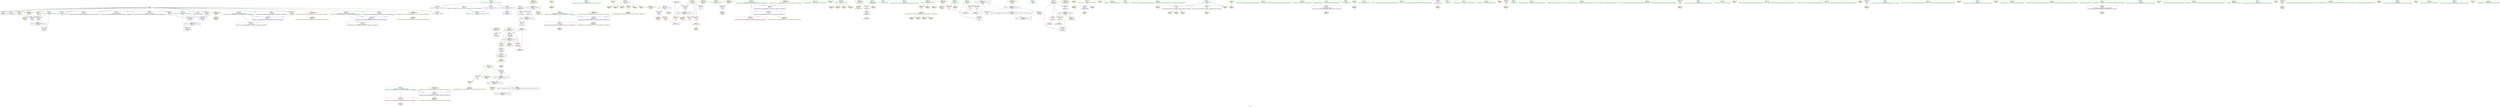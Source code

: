 digraph "SVFG" {
	label="SVFG";

	Node0x5643668d6c70 [shape=record,color=grey,label="{NodeID: 0\nNullPtr}"];
	Node0x5643668d6c70 -> Node0x5643669fe590[style=solid];
	Node0x5643668d6c70 -> Node0x5643669fe690[style=solid];
	Node0x5643668d6c70 -> Node0x5643669fe760[style=solid];
	Node0x5643668d6c70 -> Node0x5643669fe830[style=solid];
	Node0x5643668d6c70 -> Node0x5643669fe900[style=solid];
	Node0x5643668d6c70 -> Node0x5643669fe9d0[style=solid];
	Node0x5643668d6c70 -> Node0x5643669feaa0[style=solid];
	Node0x5643668d6c70 -> Node0x5643669feb70[style=solid];
	Node0x5643668d6c70 -> Node0x5643669fec40[style=solid];
	Node0x5643668d6c70 -> Node0x5643669fed10[style=solid];
	Node0x5643668d6c70 -> Node0x5643669fede0[style=solid];
	Node0x5643668d6c70 -> Node0x5643669feeb0[style=solid];
	Node0x5643668d6c70 -> Node0x5643669fef80[style=solid];
	Node0x5643668d6c70 -> Node0x5643669ff050[style=solid];
	Node0x5643668d6c70 -> Node0x564366a02280[style=solid];
	Node0x564366a168d0 [shape=record,color=yellow,style=double,label="{NodeID: 263\nRETMU(4V_2)\npts\{73 \}\nFun[_Z9read_charv]}"];
	Node0x564366a05510 [shape=record,color=yellow,style=double,label="{NodeID: 180\nAPARM(209)\nCS[]}"];
	Node0x5643669fce40 [shape=record,color=red,label="{NodeID: 97\n98\<--74\n\<--cnum\n_Z9read_charv\n}"];
	Node0x5643669fce40 -> Node0x564366a07fa0[style=solid];
	Node0x5643669fa740 [shape=record,color=green,label="{NodeID: 14\n269\<--1\n\<--dummyObj\nCan only get source location for instruction, argument, global var or function.}"];
	Node0x564366a00160 [shape=record,color=yellow,style=double,label="{NodeID: 194\nARet(142)\nCS[]}"];
	Node0x5643669fc980 [shape=record,color=red,label="{NodeID: 111\n263\<--249\n\<--__lhs.addr\n_ZStplIcSt11char_traitsIcESaIcEENSt7__cxx1112basic_stringIT_T0_T1_EERKS8_S5_\n}"];
	Node0x5643669fc980 -> Node0x564366a059f0[style=solid];
	Node0x5643669fb400 [shape=record,color=green,label="{NodeID: 28\n72\<--73\nc\<--c_field_insensitive\n_Z9read_charv\n}"];
	Node0x5643669fb400 -> Node0x5643669fcd70[style=solid];
	Node0x5643669fb400 -> Node0x564366a02520[style=solid];
	Node0x5643669fb400 -> Node0x564366a025f0[style=solid];
	Node0x564366a07e20 [shape=record,color=grey,label="{NodeID: 208\n221 = Binary(220, 94, )\n}"];
	Node0x564366a07e20 -> Node0x564366a03080[style=solid];
	Node0x564366a02860 [shape=record,color=blue,label="{NodeID: 125\n118\<--79\nretval\<--\nmain\n}"];
	Node0x564366a02860 -> Node0x564366a151c0[style=dashed];
	Node0x5643669fbfc0 [shape=record,color=green,label="{NodeID: 42\n136\<--137\nc7\<--c7_field_insensitive\nmain\n}"];
	Node0x5643669fbfc0 -> Node0x5643669fc8b0[style=solid];
	Node0x5643669fbfc0 -> Node0x564366a02ba0[style=solid];
	Node0x564366a0fe30 [shape=record,color=black,label="{NodeID: 222\nMR_4V_2 = PHI(MR_4V_4, MR_4V_1, )\npts\{73 \}\n}"];
	Node0x564366a0fe30 -> Node0x564366a02520[style=dashed];
	Node0x564366a0fe30 -> Node0x564366a025f0[style=dashed];
	Node0x564366a0fe30 -> Node0x564366a168d0[style=dashed];
	Node0x564366a033c0 [shape=record,color=blue,label="{NodeID: 139\n253\<--273\nnrvo\<--\n_ZStplIcSt11char_traitsIcESaIcEENSt7__cxx1112basic_stringIT_T0_T1_EERKS8_S5_\n}"];
	Node0x564366a033c0 -> Node0x5643669fcb20[style=dashed];
	Node0x564366a033c0 -> Node0x564366a16520[style=dashed];
	Node0x5643669fdd80 [shape=record,color=green,label="{NodeID: 56\n239\<--240\n__gxx_personality_v0\<--__gxx_personality_v0_field_insensitive\n}"];
	Node0x564366a13df0 [shape=record,color=yellow,style=double,label="{NodeID: 236\n18V_1 = ENCHI(MR_18V_0)\npts\{131 \}\nFun[main]}"];
	Node0x564366a13df0 -> Node0x564366a02d40[style=dashed];
	Node0x564366a13df0 -> Node0x564366a02ee0[style=dashed];
	Node0x564366a13df0 -> Node0x564366a15f80[style=dashed];
	Node0x564366a03f20 [shape=record,color=yellow,style=double,label="{NodeID: 153\nAPARM(269)\nCS[]}"];
	Node0x5643669fe9d0 [shape=record,color=black,label="{NodeID: 70\n193\<--3\n\<--dummyVal\nmain\n}"];
	Node0x5643669fe9d0 -> Node0x564366a02ee0[style=solid];
	Node0x564366a15ce0 [shape=record,color=yellow,style=double,label="{NodeID: 250\nRETMU(12V_2)\npts\{121 \}\nFun[main]}"];
	Node0x564366a04a80 [shape=record,color=yellow,style=double,label="{NodeID: 167\nAPARM(128)\nCS[]}"];
	Node0x5643669ff5f0 [shape=record,color=black,label="{NodeID: 84\n89\<--88\nconv\<--\n_Z9read_charv\n}"];
	Node0x5643669ff5f0 -> Node0x564366a088a0[style=solid];
	Node0x5643669f3f40 [shape=record,color=green,label="{NodeID: 1\n7\<--1\n__dso_handle\<--dummyObj\nGlob }"];
	Node0x564366a169b0 [shape=record,color=yellow,style=double,label="{NodeID: 264\nRETMU(6V_3)\npts\{75 \}\nFun[_Z9read_charv]}"];
	Node0x564366a055e0 [shape=record,color=yellow,style=double,label="{NodeID: 181\nAPARM(126)\nCS[]}"];
	Node0x5643669fcf10 [shape=record,color=red,label="{NodeID: 98\n109\<--74\n\<--cnum\n_Z9read_charv\n}"];
	Node0x5643669fcf10 -> Node0x5643669ff6c0[style=solid];
	Node0x5643669fa7d0 [shape=record,color=green,label="{NodeID: 15\n273\<--1\n\<--dummyObj\nCan only get source location for instruction, argument, global var or function.}"];
	Node0x564366a001f0 [shape=record,color=yellow,style=double,label="{NodeID: 195\nARet(168)\nCS[]}"];
	Node0x564366a001f0 -> Node0x564366a02ba0[style=solid];
	Node0x5643669fca50 [shape=record,color=red,label="{NodeID: 112\n267\<--251\n\<--__rhs.addr\n_ZStplIcSt11char_traitsIcESaIcEENSt7__cxx1112basic_stringIT_T0_T1_EERKS8_S5_\n}"];
	Node0x5643669fca50 -> Node0x564366a03ff0[style=solid];
	Node0x5643669fb4d0 [shape=record,color=green,label="{NodeID: 29\n74\<--75\ncnum\<--cnum_field_insensitive\n_Z9read_charv\n}"];
	Node0x5643669fb4d0 -> Node0x5643669fce40[style=solid];
	Node0x5643669fb4d0 -> Node0x5643669fcf10[style=solid];
	Node0x5643669fb4d0 -> Node0x564366a02380[style=solid];
	Node0x5643669fb4d0 -> Node0x564366a026c0[style=solid];
	Node0x564366a07fa0 [shape=record,color=grey,label="{NodeID: 209\n99 = Binary(98, 100, )\n}"];
	Node0x564366a07fa0 -> Node0x564366a082a0[style=solid];
	Node0x564366a02930 [shape=record,color=blue,label="{NodeID: 126\n120\<--79\ncasenum\<--\nmain\n}"];
	Node0x564366a02930 -> Node0x5643669fd180[style=dashed];
	Node0x564366a02930 -> Node0x564366a15ce0[style=dashed];
	Node0x5643669fc090 [shape=record,color=green,label="{NodeID: 43\n138\<--139\nref.tmp10\<--ref.tmp10_field_insensitive\nmain\n}"];
	Node0x5643669fc090 -> Node0x564366a037d0[style=solid];
	Node0x5643669fc090 -> Node0x564366a04cf0[style=solid];
	Node0x5643669fc090 -> Node0x564366a04dc0[style=solid];
	Node0x564366a10330 [shape=record,color=black,label="{NodeID: 223\nMR_6V_3 = PHI(MR_6V_4, MR_6V_2, )\npts\{75 \}\n}"];
	Node0x564366a10330 -> Node0x5643669fce40[style=dashed];
	Node0x564366a10330 -> Node0x5643669fcf10[style=dashed];
	Node0x564366a10330 -> Node0x564366a026c0[style=dashed];
	Node0x564366a10330 -> Node0x564366a169b0[style=dashed];
	Node0x564366a03490 [shape=record,color=blue,label="{NodeID: 140\n255\<--277\nexn.slot\<--\n_ZStplIcSt11char_traitsIcESaIcEENSt7__cxx1112basic_stringIT_T0_T1_EERKS8_S5_\n}"];
	Node0x564366a03490 -> Node0x5643669fcbf0[style=dashed];
	Node0x5643669fde80 [shape=record,color=green,label="{NodeID: 57\n249\<--250\n__lhs.addr\<--__lhs.addr_field_insensitive\n_ZStplIcSt11char_traitsIcESaIcEENSt7__cxx1112basic_stringIT_T0_T1_EERKS8_S5_\n}"];
	Node0x5643669fde80 -> Node0x5643669fc980[style=solid];
	Node0x5643669fde80 -> Node0x564366a03150[style=solid];
	Node0x564366a13ed0 [shape=record,color=yellow,style=double,label="{NodeID: 237\n20V_1 = ENCHI(MR_20V_0)\npts\{133 \}\nFun[main]}"];
	Node0x564366a13ed0 -> Node0x564366a02e10[style=dashed];
	Node0x564366a13ed0 -> Node0x564366a02fb0[style=dashed];
	Node0x564366a13ed0 -> Node0x564366a16060[style=dashed];
	Node0x564366a03ff0 [shape=record,color=yellow,style=double,label="{NodeID: 154\nAPARM(267)\nCS[]}"];
	Node0x5643669feaa0 [shape=record,color=black,label="{NodeID: 71\n195\<--3\n\<--dummyVal\nmain\n}"];
	Node0x5643669feaa0 -> Node0x564366a02fb0[style=solid];
	Node0x564366a15dc0 [shape=record,color=yellow,style=double,label="{NodeID: 251\nRETMU(14V_1)\npts\{123 \}\nFun[main]}"];
	Node0x564366a04b50 [shape=record,color=yellow,style=double,label="{NodeID: 168\nAPARM(128)\nCS[]}"];
	Node0x5643669ff6c0 [shape=record,color=black,label="{NodeID: 85\n110\<--109\nconv2\<--\n_Z9read_charv\n}"];
	Node0x5643669ff6c0 -> Node0x5643669ff790[style=solid];
	Node0x5643669f44b0 [shape=record,color=green,label="{NodeID: 2\n12\<--1\n.str\<--dummyObj\nGlob }"];
	Node0x564366a16a90 [shape=record,color=yellow,style=double,label="{NodeID: 265\nRETMU(8V_3)\npts\{77 \}\nFun[_Z9read_charv]}"];
	Node0x564366a056b0 [shape=record,color=yellow,style=double,label="{NodeID: 182\nAPARM(210)\nCS[]}"];
	Node0x5643669fcfe0 [shape=record,color=red,label="{NodeID: 99\n82\<--76\n\<--i\n_Z9read_charv\n}"];
	Node0x5643669fcfe0 -> Node0x564366a08a20[style=solid];
	Node0x5643669fa860 [shape=record,color=green,label="{NodeID: 16\n4\<--6\n_ZStL8__ioinit\<--_ZStL8__ioinit_field_insensitive\nGlob }"];
	Node0x5643669fa860 -> Node0x5643669ff860[style=solid];
	Node0x5643669fa860 -> Node0x564366a040c0[style=solid];
	Node0x564366a00280 [shape=record,color=yellow,style=double,label="{NodeID: 196\nARet(174)\nCS[]}"];
	Node0x5643669fcb20 [shape=record,color=red,label="{NodeID: 113\n274\<--253\nnrvo.val\<--nrvo\n_ZStplIcSt11char_traitsIcESaIcEENSt7__cxx1112basic_stringIT_T0_T1_EERKS8_S5_\n}"];
	Node0x5643669fb5a0 [shape=record,color=green,label="{NodeID: 30\n76\<--77\ni\<--i_field_insensitive\n_Z9read_charv\n}"];
	Node0x5643669fb5a0 -> Node0x5643669fcfe0[style=solid];
	Node0x5643669fb5a0 -> Node0x5643669fd0b0[style=solid];
	Node0x5643669fb5a0 -> Node0x564366a02450[style=solid];
	Node0x5643669fb5a0 -> Node0x564366a02790[style=solid];
	Node0x564366a08120 [shape=record,color=grey,label="{NodeID: 210\n204 = Binary(203, 94, )\n}"];
	Node0x564366a08120 -> Node0x564366a052a0[style=solid];
	Node0x564366a02a00 [shape=record,color=blue,label="{NodeID: 127\n124\<--79\nc\<--\nmain\n}"];
	Node0x564366a02a00 -> Node0x564366a11730[style=dashed];
	Node0x5643669fc160 [shape=record,color=green,label="{NodeID: 44\n143\<--144\n_ZNSirsERi\<--_ZNSirsERi_field_insensitive\n}"];
	Node0x564366a10830 [shape=record,color=black,label="{NodeID: 224\nMR_8V_3 = PHI(MR_8V_4, MR_8V_2, )\npts\{77 \}\n}"];
	Node0x564366a10830 -> Node0x5643669fcfe0[style=dashed];
	Node0x564366a10830 -> Node0x5643669fd0b0[style=dashed];
	Node0x564366a10830 -> Node0x564366a02790[style=dashed];
	Node0x564366a10830 -> Node0x564366a16a90[style=dashed];
	Node0x564366a03560 [shape=record,color=blue,label="{NodeID: 141\n257\<--279\nehselector.slot\<--\n_ZStplIcSt11char_traitsIcESaIcEENSt7__cxx1112basic_stringIT_T0_T1_EERKS8_S5_\n}"];
	Node0x564366a03560 -> Node0x564366a02060[style=dashed];
	Node0x5643669fdf50 [shape=record,color=green,label="{NodeID: 58\n251\<--252\n__rhs.addr\<--__rhs.addr_field_insensitive\n_ZStplIcSt11char_traitsIcESaIcEENSt7__cxx1112basic_stringIT_T0_T1_EERKS8_S5_\n}"];
	Node0x5643669fdf50 -> Node0x5643669fca50[style=solid];
	Node0x5643669fdf50 -> Node0x564366a03220[style=solid];
	Node0x564366a13fb0 [shape=record,color=yellow,style=double,label="{NodeID: 238\n22V_1 = ENCHI(MR_22V_0)\npts\{135 \}\nFun[main]}"];
	Node0x564366a13fb0 -> Node0x564366a11c30[style=dashed];
	Node0x564366a040c0 [shape=record,color=yellow,style=double,label="{NodeID: 155\nAPARM(4)\nCS[]}"];
	Node0x5643669feb70 [shape=record,color=black,label="{NodeID: 72\n227\<--3\nlpad.val\<--dummyVal\nmain\n}"];
	Node0x564366a15ea0 [shape=record,color=yellow,style=double,label="{NodeID: 252\nRETMU(16V_3)\npts\{125 \}\nFun[main]}"];
	Node0x564366a04c20 [shape=record,color=yellow,style=double,label="{NodeID: 169\nAPARM(126)\nCS[]}"];
	Node0x5643669ff790 [shape=record,color=black,label="{NodeID: 86\n69\<--110\n_Z9read_charv_ret\<--conv2\n_Z9read_charv\n}"];
	Node0x5643669ff790 -> Node0x564366a00db0[style=solid];
	Node0x5643669e3c90 [shape=record,color=green,label="{NodeID: 3\n14\<--1\n.str.2\<--dummyObj\nGlob }"];
	Node0x564366a05780 [shape=record,color=yellow,style=double,label="{NodeID: 183\nAPARM(214)\nCS[]}"];
	Node0x5643669fd0b0 [shape=record,color=red,label="{NodeID: 100\n105\<--76\n\<--i\n_Z9read_charv\n}"];
	Node0x5643669fd0b0 -> Node0x564366a00ea0[style=solid];
	Node0x5643669fa930 [shape=record,color=green,label="{NodeID: 17\n8\<--11\nin\<--in_field_insensitive\nGlob }"];
	Node0x5643669fa930 -> Node0x5643669ff120[style=solid];
	Node0x5643669fa930 -> Node0x5643669ff220[style=solid];
	Node0x5643669fa930 -> Node0x564366a04400[style=solid];
	Node0x564366a00310 [shape=record,color=yellow,style=double,label="{NodeID: 197\nARet(200)\nCS[]}"];
	Node0x564366a00310 -> Node0x564366a051d0[style=solid];
	Node0x5643669fcbf0 [shape=record,color=red,label="{NodeID: 114\n286\<--255\nexn\<--exn.slot\n_ZStplIcSt11char_traitsIcESaIcEENSt7__cxx1112basic_stringIT_T0_T1_EERKS8_S5_\n}"];
	Node0x5643669fb670 [shape=record,color=green,label="{NodeID: 31\n86\<--87\n_ZStrsIcSt11char_traitsIcEERSt13basic_istreamIT_T0_ES6_RS3_\<--_ZStrsIcSt11char_traitsIcEERSt13basic_istreamIT_T0_ES6_RS3__field_insensitive\n}"];
	Node0x564366a082a0 [shape=record,color=grey,label="{NodeID: 211\n102 = Binary(99, 101, )\n}"];
	Node0x564366a082a0 -> Node0x564366a026c0[style=solid];
	Node0x564366a02ad0 [shape=record,color=blue,label="{NodeID: 128\n134\<--79\ni\<--\nmain\n}"];
	Node0x564366a02ad0 -> Node0x564366a10d30[style=dashed];
	Node0x5643669fc260 [shape=record,color=green,label="{NodeID: 45\n152\<--153\n_ZNSaIcEC1Ev\<--_ZNSaIcEC1Ev_field_insensitive\n}"];
	Node0x564366a10d30 [shape=record,color=black,label="{NodeID: 225\nMR_22V_4 = PHI(MR_22V_5, MR_22V_3, )\npts\{135 \}\n}"];
	Node0x564366a10d30 -> Node0x5643669fc710[style=dashed];
	Node0x564366a10d30 -> Node0x5643669fc7e0[style=dashed];
	Node0x564366a10d30 -> Node0x564366a02c70[style=dashed];
	Node0x564366a10d30 -> Node0x564366a11c30[style=dashed];
	Node0x564366a10d30 -> Node0x564366a12630[style=dashed];
	Node0x564366a03630 [shape=record,color=yellow,style=double,label="{NodeID: 142\nAPARM(9)\nCS[]}"];
	Node0x5643669fe020 [shape=record,color=green,label="{NodeID: 59\n253\<--254\nnrvo\<--nrvo_field_insensitive\n_ZStplIcSt11char_traitsIcESaIcEENSt7__cxx1112basic_stringIT_T0_T1_EERKS8_S5_\n}"];
	Node0x5643669fe020 -> Node0x5643669fcb20[style=solid];
	Node0x5643669fe020 -> Node0x564366a032f0[style=solid];
	Node0x5643669fe020 -> Node0x564366a033c0[style=solid];
	Node0x564366a14090 [shape=record,color=yellow,style=double,label="{NodeID: 239\n24V_1 = ENCHI(MR_24V_0)\npts\{137 \}\nFun[main]}"];
	Node0x564366a14090 -> Node0x564366a12130[style=dashed];
	Node0x564366a04190 [shape=record,color=yellow,style=double,label="{NodeID: 156\nAPARM(34)\nCS[]}"];
	Node0x5643669fec40 [shape=record,color=black,label="{NodeID: 73\n228\<--3\nlpad.val26\<--dummyVal\nmain\n}"];
	Node0x564366a15f80 [shape=record,color=yellow,style=double,label="{NodeID: 253\nRETMU(18V_1)\npts\{131 \}\nFun[main]}"];
	Node0x564366a04cf0 [shape=record,color=yellow,style=double,label="{NodeID: 170\nAPARM(138)\nCS[]}"];
	Node0x5643669ff860 [shape=record,color=purple,label="{NodeID: 87\n32\<--4\n\<--_ZStL8__ioinit\n__cxx_global_var_init\n}"];
	Node0x5643669ff860 -> Node0x564366a04260[style=solid];
	Node0x5643669e3d20 [shape=record,color=green,label="{NodeID: 4\n16\<--1\n_ZSt4cout\<--dummyObj\nGlob }"];
	Node0x564366a05850 [shape=record,color=yellow,style=double,label="{NodeID: 184\nAPARM(126)\nCS[]}"];
	Node0x5643669fd180 [shape=record,color=red,label="{NodeID: 101\n148\<--120\n\<--casenum\nmain\n}"];
	Node0x5643669fd180 -> Node0x564366a085a0[style=solid];
	Node0x5643669faa30 [shape=record,color=green,label="{NodeID: 18\n21\<--25\nllvm.global_ctors\<--llvm.global_ctors_field_insensitive\nGlob }"];
	Node0x5643669faa30 -> Node0x5643669ffc70[style=solid];
	Node0x5643669faa30 -> Node0x5643669ffd70[style=solid];
	Node0x5643669faa30 -> Node0x5643669ffe70[style=solid];
	Node0x564366a003a0 [shape=record,color=yellow,style=double,label="{NodeID: 198\nARet(205)\nCS[]}"];
	Node0x564366a003a0 -> Node0x564366a05370[style=solid];
	Node0x564366a02060 [shape=record,color=red,label="{NodeID: 115\n287\<--257\nsel\<--ehselector.slot\n_ZStplIcSt11char_traitsIcESaIcEENSt7__cxx1112basic_stringIT_T0_T1_EERKS8_S5_\n}"];
	Node0x5643669fb770 [shape=record,color=green,label="{NodeID: 32\n115\<--116\nmain\<--main_field_insensitive\n}"];
	Node0x564366a08420 [shape=record,color=grey,label="{NodeID: 212\n182 = Binary(181, 94, )\n}"];
	Node0x564366a08420 -> Node0x564366a02c70[style=solid];
	Node0x564366a02ba0 [shape=record,color=blue,label="{NodeID: 129\n136\<--168\nc7\<--call9\nmain\n}"];
	Node0x564366a02ba0 -> Node0x5643669fc8b0[style=dashed];
	Node0x564366a02ba0 -> Node0x564366a11230[style=dashed];
	Node0x564366a02ba0 -> Node0x564366a12b30[style=dashed];
	Node0x5643669fc360 [shape=record,color=green,label="{NodeID: 46\n156\<--157\n_ZNSt7__cxx1112basic_stringIcSt11char_traitsIcESaIcEEC1EPKcRKS3_\<--_ZNSt7__cxx1112basic_stringIcSt11char_traitsIcESaIcEEC1EPKcRKS3__field_insensitive\n}"];
	Node0x564366a11230 [shape=record,color=black,label="{NodeID: 226\nMR_24V_3 = PHI(MR_24V_4, MR_24V_2, )\npts\{137 \}\n}"];
	Node0x564366a11230 -> Node0x564366a02ba0[style=dashed];
	Node0x564366a11230 -> Node0x564366a12130[style=dashed];
	Node0x564366a11230 -> Node0x564366a12b30[style=dashed];
	Node0x564366a03700 [shape=record,color=yellow,style=double,label="{NodeID: 143\nAPARM(70)\nCS[]}"];
	Node0x5643669fe0f0 [shape=record,color=green,label="{NodeID: 60\n255\<--256\nexn.slot\<--exn.slot_field_insensitive\n_ZStplIcSt11char_traitsIcESaIcEENSt7__cxx1112basic_stringIT_T0_T1_EERKS8_S5_\n}"];
	Node0x5643669fe0f0 -> Node0x5643669fcbf0[style=solid];
	Node0x5643669fe0f0 -> Node0x564366a03490[style=solid];
	Node0x564366a14170 [shape=record,color=yellow,style=double,label="{NodeID: 240\n26V_1 = ENCHI(MR_26V_0)\npts\{250 \}\nFun[_ZStplIcSt11char_traitsIcESaIcEENSt7__cxx1112basic_stringIT_T0_T1_EERKS8_S5_]}"];
	Node0x564366a14170 -> Node0x564366a03150[style=dashed];
	Node0x564366a04260 [shape=record,color=yellow,style=double,label="{NodeID: 157\nAPARM(32)\nCS[]}"];
	Node0x5643669fed10 [shape=record,color=black,label="{NodeID: 74\n276\<--3\n\<--dummyVal\n_ZStplIcSt11char_traitsIcESaIcEENSt7__cxx1112basic_stringIT_T0_T1_EERKS8_S5_\n}"];
	Node0x564366a16060 [shape=record,color=yellow,style=double,label="{NodeID: 254\nRETMU(20V_1)\npts\{133 \}\nFun[main]}"];
	Node0x564366a04dc0 [shape=record,color=yellow,style=double,label="{NodeID: 171\nAPARM(138)\nCS[]}"];
	Node0x5643669ff930 [shape=record,color=purple,label="{NodeID: 88\n51\<--12\n\<--.str\n__cxx_global_var_init.1\n}"];
	Node0x5643669ff930 -> Node0x564366a044d0[style=solid];
	Node0x5643669fa230 [shape=record,color=green,label="{NodeID: 5\n17\<--1\n.str.3\<--dummyObj\nGlob }"];
	Node0x564366a05920 [shape=record,color=yellow,style=double,label="{NodeID: 185\nAPARM(246)\nCS[]}"];
	Node0x5643669fd250 [shape=record,color=red,label="{NodeID: 102\n165\<--122\n\<--b\nmain\n}"];
	Node0x5643669fd250 -> Node0x564366a08720[style=solid];
	Node0x5643669fab30 [shape=record,color=green,label="{NodeID: 19\n26\<--27\n__cxx_global_var_init\<--__cxx_global_var_init_field_insensitive\n}"];
	Node0x564366a00430 [shape=record,color=yellow,style=double,label="{NodeID: 199\nARet(209)\nCS[]}"];
	Node0x564366a00430 -> Node0x564366a05510[style=solid];
	Node0x564366a020f0 [shape=record,color=blue,label="{NodeID: 116\n322\<--22\nllvm.global_ctors_0\<--\nGlob }"];
	Node0x5643669fb870 [shape=record,color=green,label="{NodeID: 33\n118\<--119\nretval\<--retval_field_insensitive\nmain\n}"];
	Node0x5643669fb870 -> Node0x564366a02860[style=solid];
	Node0x564366a085a0 [shape=record,color=grey,label="{NodeID: 213\n149 = cmp(147, 148, )\n}"];
	Node0x564366a02c70 [shape=record,color=blue,label="{NodeID: 130\n134\<--182\ni\<--inc\nmain\n}"];
	Node0x564366a02c70 -> Node0x564366a10d30[style=dashed];
	Node0x5643669fc460 [shape=record,color=green,label="{NodeID: 47\n159\<--160\n_ZNSaIcED1Ev\<--_ZNSaIcED1Ev_field_insensitive\n}"];
	Node0x564366a11730 [shape=record,color=black,label="{NodeID: 227\nMR_16V_3 = PHI(MR_16V_4, MR_16V_2, )\npts\{125 \}\n}"];
	Node0x564366a11730 -> Node0x5643669fd320[style=dashed];
	Node0x564366a11730 -> Node0x5643669fd3f0[style=dashed];
	Node0x564366a11730 -> Node0x5643669fd4c0[style=dashed];
	Node0x564366a11730 -> Node0x564366a03080[style=dashed];
	Node0x564366a11730 -> Node0x564366a15ea0[style=dashed];
	Node0x564366a037d0 [shape=record,color=yellow,style=double,label="{NodeID: 144\nAPARM(138)\nCS[]|{<s0>12}}"];
	Node0x564366a037d0:s0 -> Node0x564366a00610[style=solid,color=red];
	Node0x5643669fe1c0 [shape=record,color=green,label="{NodeID: 61\n257\<--258\nehselector.slot\<--ehselector.slot_field_insensitive\n_ZStplIcSt11char_traitsIcESaIcEENSt7__cxx1112basic_stringIT_T0_T1_EERKS8_S5_\n}"];
	Node0x5643669fe1c0 -> Node0x564366a02060[style=solid];
	Node0x5643669fe1c0 -> Node0x564366a03560[style=solid];
	Node0x564366a14280 [shape=record,color=yellow,style=double,label="{NodeID: 241\n28V_1 = ENCHI(MR_28V_0)\npts\{252 \}\nFun[_ZStplIcSt11char_traitsIcESaIcEENSt7__cxx1112basic_stringIT_T0_T1_EERKS8_S5_]}"];
	Node0x564366a14280 -> Node0x564366a03220[style=dashed];
	Node0x564366a04330 [shape=record,color=yellow,style=double,label="{NodeID: 158\nAPARM(7)\nCS[]}"];
	Node0x5643669fede0 [shape=record,color=black,label="{NodeID: 75\n277\<--3\n\<--dummyVal\n_ZStplIcSt11char_traitsIcESaIcEENSt7__cxx1112basic_stringIT_T0_T1_EERKS8_S5_\n}"];
	Node0x5643669fede0 -> Node0x564366a03490[style=solid];
	Node0x564366a16140 [shape=record,color=yellow,style=double,label="{NodeID: 255\nRETMU(22V_2)\npts\{135 \}\nFun[main]}"];
	Node0x564366a04e90 [shape=record,color=yellow,style=double,label="{NodeID: 172\nAPARM(128)\nCS[]}"];
	Node0x5643669ffa00 [shape=record,color=purple,label="{NodeID: 89\n154\<--14\n\<--.str.2\nmain\n}"];
	Node0x5643669ffa00 -> Node0x564366a03cb0[style=solid];
	Node0x5643669fa2c0 [shape=record,color=green,label="{NodeID: 6\n19\<--1\n.str.4\<--dummyObj\nGlob }"];
	Node0x564366a059f0 [shape=record,color=yellow,style=double,label="{NodeID: 186\nAPARM(263)\nCS[]}"];
	Node0x5643669fd320 [shape=record,color=red,label="{NodeID: 103\n147\<--124\n\<--c\nmain\n}"];
	Node0x5643669fd320 -> Node0x564366a085a0[style=solid];
	Node0x5643669fac30 [shape=record,color=green,label="{NodeID: 20\n30\<--31\n_ZNSt8ios_base4InitC1Ev\<--_ZNSt8ios_base4InitC1Ev_field_insensitive\n}"];
	Node0x564366a004c0 [shape=record,color=yellow,style=double,label="{NodeID: 200\nARet(210)\nCS[]}"];
	Node0x564366a004c0 -> Node0x564366a056b0[style=solid];
	Node0x564366a02180 [shape=record,color=blue,label="{NodeID: 117\n323\<--23\nllvm.global_ctors_1\<--_GLOBAL__sub_I_Marjan0003_0_0.cpp\nGlob }"];
	Node0x5643669fb940 [shape=record,color=green,label="{NodeID: 34\n120\<--121\ncasenum\<--casenum_field_insensitive\nmain\n}"];
	Node0x5643669fb940 -> Node0x5643669fd180[style=solid];
	Node0x5643669fb940 -> Node0x564366a02930[style=solid];
	Node0x5643669fb940 -> Node0x564366a049b0[style=solid];
	Node0x564366a08720 [shape=record,color=grey,label="{NodeID: 214\n166 = cmp(164, 165, )\n}"];
	Node0x564366a02d40 [shape=record,color=blue,label="{NodeID: 131\n130\<--186\nexn.slot\<--\nmain\n}"];
	Node0x564366a02d40 -> Node0x564366a0ea30[style=dashed];
	Node0x5643669fd580 [shape=record,color=green,label="{NodeID: 48\n172\<--173\n_ZStplIcSt11char_traitsIcESaIcEENSt7__cxx1112basic_stringIT_T0_T1_EERKS8_S5_\<--_ZStplIcSt11char_traitsIcESaIcEENSt7__cxx1112basic_stringIT_T0_T1_EERKS8_S5__field_insensitive\n}"];
	Node0x564366a11c30 [shape=record,color=black,label="{NodeID: 228\nMR_22V_2 = PHI(MR_22V_4, MR_22V_1, )\npts\{135 \}\n}"];
	Node0x564366a11c30 -> Node0x564366a02ad0[style=dashed];
	Node0x564366a11c30 -> Node0x564366a0f430[style=dashed];
	Node0x564366a11c30 -> Node0x564366a12630[style=dashed];
	Node0x564366a11c30 -> Node0x564366a16140[style=dashed];
	Node0x564366a038a0 [shape=record,color=yellow,style=double,label="{NodeID: 145\nAPARM(126)\nCS[]|{<s0>12}}"];
	Node0x564366a038a0:s0 -> Node0x564366a00700[style=solid,color=red];
	Node0x5643669fe290 [shape=record,color=green,label="{NodeID: 62\n265\<--266\n_ZNSt7__cxx1112basic_stringIcSt11char_traitsIcESaIcEEC1ERKS4_\<--_ZNSt7__cxx1112basic_stringIcSt11char_traitsIcESaIcEEC1ERKS4__field_insensitive\n}"];
	Node0x564366a14b70 [shape=record,color=yellow,style=double,label="{NodeID: 242\n30V_1 = ENCHI(MR_30V_0)\npts\{254 \}\nFun[_ZStplIcSt11char_traitsIcESaIcEENSt7__cxx1112basic_stringIT_T0_T1_EERKS8_S5_]}"];
	Node0x564366a14b70 -> Node0x564366a032f0[style=dashed];
	Node0x564366a04400 [shape=record,color=yellow,style=double,label="{NodeID: 159\nAPARM(8)\nCS[]}"];
	Node0x5643669feeb0 [shape=record,color=black,label="{NodeID: 76\n279\<--3\n\<--dummyVal\n_ZStplIcSt11char_traitsIcESaIcEENSt7__cxx1112basic_stringIT_T0_T1_EERKS8_S5_\n}"];
	Node0x5643669feeb0 -> Node0x564366a03560[style=solid];
	Node0x564366a16220 [shape=record,color=yellow,style=double,label="{NodeID: 256\nRETMU(24V_2)\npts\{137 \}\nFun[main]}"];
	Node0x564366a04f60 [shape=record,color=yellow,style=double,label="{NodeID: 173\nAPARM(126)\nCS[]}"];
	Node0x5643669ffad0 [shape=record,color=purple,label="{NodeID: 90\n199\<--17\n\<--.str.3\nmain\n}"];
	Node0x5643669ffad0 -> Node0x564366a05100[style=solid];
	Node0x5643669fa350 [shape=record,color=green,label="{NodeID: 7\n22\<--1\n\<--dummyObj\nCan only get source location for instruction, argument, global var or function.}"];
	Node0x564366a05ac0 [shape=record,color=yellow,style=double,label="{NodeID: 187\nAPARM(246)\nCS[]}"];
	Node0x5643669fd3f0 [shape=record,color=red,label="{NodeID: 104\n203\<--124\n\<--c\nmain\n}"];
	Node0x5643669fd3f0 -> Node0x564366a08120[style=solid];
	Node0x5643669fad30 [shape=record,color=green,label="{NodeID: 21\n36\<--37\n__cxa_atexit\<--__cxa_atexit_field_insensitive\n}"];
	Node0x564366a00550 [shape=record,color=yellow,style=double,label="{NodeID: 201\nARet(213)\nCS[]}"];
	Node0x564366a02280 [shape=record,color=blue, style = dotted,label="{NodeID: 118\n324\<--3\nllvm.global_ctors_2\<--dummyVal\nGlob }"];
	Node0x5643669fba10 [shape=record,color=green,label="{NodeID: 35\n122\<--123\nb\<--b_field_insensitive\nmain\n}"];
	Node0x5643669fba10 -> Node0x5643669fd250[style=solid];
	Node0x5643669fba10 -> Node0x564366a03b10[style=solid];
	Node0x564366a088a0 [shape=record,color=grey,label="{NodeID: 215\n90 = cmp(89, 91, )\n}"];
	Node0x564366a02e10 [shape=record,color=blue,label="{NodeID: 132\n132\<--188\nehselector.slot\<--\nmain\n}"];
	Node0x564366a02e10 -> Node0x564366a0ef30[style=dashed];
	Node0x5643669fd680 [shape=record,color=green,label="{NodeID: 49\n175\<--176\n_ZNSt7__cxx1112basic_stringIcSt11char_traitsIcESaIcEEaSEOS4_\<--_ZNSt7__cxx1112basic_stringIcSt11char_traitsIcESaIcEEaSEOS4__field_insensitive\n}"];
	Node0x564366a12130 [shape=record,color=black,label="{NodeID: 229\nMR_24V_2 = PHI(MR_24V_3, MR_24V_1, )\npts\{137 \}\n}"];
	Node0x564366a12130 -> Node0x564366a0f930[style=dashed];
	Node0x564366a12130 -> Node0x564366a11230[style=dashed];
	Node0x564366a12130 -> Node0x564366a12b30[style=dashed];
	Node0x564366a12130 -> Node0x564366a16220[style=dashed];
	Node0x564366a03970 [shape=record,color=yellow,style=double,label="{NodeID: 146\nAPARM(170)\nCS[]|{<s0>12}}"];
	Node0x564366a03970:s0 -> Node0x564366a007f0[style=solid,color=red];
	Node0x5643669fe390 [shape=record,color=green,label="{NodeID: 63\n270\<--271\n_ZNSt7__cxx1112basic_stringIcSt11char_traitsIcESaIcEE6appendEmc\<--_ZNSt7__cxx1112basic_stringIcSt11char_traitsIcESaIcEE6appendEmc_field_insensitive\n}"];
	Node0x564366a14c50 [shape=record,color=yellow,style=double,label="{NodeID: 243\n32V_1 = ENCHI(MR_32V_0)\npts\{256 \}\nFun[_ZStplIcSt11char_traitsIcESaIcEENSt7__cxx1112basic_stringIT_T0_T1_EERKS8_S5_]}"];
	Node0x564366a14c50 -> Node0x564366a03490[style=dashed];
	Node0x564366a14c50 -> Node0x564366a16600[style=dashed];
	Node0x564366a044d0 [shape=record,color=yellow,style=double,label="{NodeID: 160\nAPARM(51)\nCS[]}"];
	Node0x5643669fef80 [shape=record,color=black,label="{NodeID: 77\n288\<--3\nlpad.val\<--dummyVal\n_ZStplIcSt11char_traitsIcESaIcEENSt7__cxx1112basic_stringIT_T0_T1_EERKS8_S5_\n}"];
	Node0x564366a16330 [shape=record,color=yellow,style=double,label="{NodeID: 257\nRETMU(26V_2)\npts\{250 \}\nFun[_ZStplIcSt11char_traitsIcESaIcEENSt7__cxx1112basic_stringIT_T0_T1_EERKS8_S5_]}"];
	Node0x564366a05030 [shape=record,color=yellow,style=double,label="{NodeID: 174\nAPARM(16)\nCS[]}"];
	Node0x5643669ffba0 [shape=record,color=purple,label="{NodeID: 91\n208\<--19\n\<--.str.4\nmain\n}"];
	Node0x5643669ffba0 -> Node0x564366a05440[style=solid];
	Node0x5643669fa3e0 [shape=record,color=green,label="{NodeID: 8\n53\<--1\n\<--dummyObj\nCan only get source location for instruction, argument, global var or function.}"];
	Node0x564366a05b90 [shape=record,color=yellow,style=double,label="{NodeID: 188\nAPARM(246)\nCS[]}"];
	Node0x5643669fd4c0 [shape=record,color=red,label="{NodeID: 105\n220\<--124\n\<--c\nmain\n}"];
	Node0x5643669fd4c0 -> Node0x564366a07e20[style=solid];
	Node0x5643669fae30 [shape=record,color=green,label="{NodeID: 22\n35\<--41\n_ZNSt8ios_base4InitD1Ev\<--_ZNSt8ios_base4InitD1Ev_field_insensitive\n}"];
	Node0x5643669fae30 -> Node0x5643669ff320[style=solid];
	Node0x564366a00610 [shape=record,color=yellow,style=double,label="{NodeID: 202\nFPARM(246)\nFun[_ZStplIcSt11char_traitsIcESaIcEENSt7__cxx1112basic_stringIT_T0_T1_EERKS8_S5_]}"];
	Node0x564366a00610 -> Node0x564366a03e50[style=solid];
	Node0x564366a00610 -> Node0x564366a05920[style=solid];
	Node0x564366a00610 -> Node0x564366a05ac0[style=solid];
	Node0x564366a00610 -> Node0x564366a05b90[style=solid];
	Node0x564366a02380 [shape=record,color=blue,label="{NodeID: 119\n74\<--79\ncnum\<--\n_Z9read_charv\n}"];
	Node0x564366a02380 -> Node0x564366a10330[style=dashed];
	Node0x5643669fbae0 [shape=record,color=green,label="{NodeID: 36\n124\<--125\nc\<--c_field_insensitive\nmain\n}"];
	Node0x5643669fbae0 -> Node0x5643669fd320[style=solid];
	Node0x5643669fbae0 -> Node0x5643669fd3f0[style=solid];
	Node0x5643669fbae0 -> Node0x5643669fd4c0[style=solid];
	Node0x5643669fbae0 -> Node0x564366a02a00[style=solid];
	Node0x5643669fbae0 -> Node0x564366a03080[style=solid];
	Node0x564366a08a20 [shape=record,color=grey,label="{NodeID: 216\n83 = cmp(82, 53, )\n}"];
	Node0x564366a02ee0 [shape=record,color=blue,label="{NodeID: 133\n130\<--193\nexn.slot\<--\nmain\n}"];
	Node0x564366a02ee0 -> Node0x564366a0ea30[style=dashed];
	Node0x5643669fd780 [shape=record,color=green,label="{NodeID: 50\n178\<--179\n_ZNSt7__cxx1112basic_stringIcSt11char_traitsIcESaIcEED1Ev\<--_ZNSt7__cxx1112basic_stringIcSt11char_traitsIcESaIcEED1Ev_field_insensitive\n}"];
	Node0x564366a12630 [shape=record,color=black,label="{NodeID: 230\nMR_22V_6 = PHI(MR_22V_4, MR_22V_2, MR_22V_4, MR_22V_4, MR_22V_4, MR_22V_4, MR_22V_4, MR_22V_4, )\npts\{135 \}\n}"];
	Node0x564366a12630 -> Node0x564366a0f430[style=dashed];
	Node0x564366a03a40 [shape=record,color=yellow,style=double,label="{NodeID: 147\nAPARM(9)\nCS[]}"];
	Node0x5643669fe490 [shape=record,color=green,label="{NodeID: 64\n23\<--317\n_GLOBAL__sub_I_Marjan0003_0_0.cpp\<--_GLOBAL__sub_I_Marjan0003_0_0.cpp_field_insensitive\n}"];
	Node0x5643669fe490 -> Node0x564366a02180[style=solid];
	Node0x564366a14d30 [shape=record,color=yellow,style=double,label="{NodeID: 244\n34V_1 = ENCHI(MR_34V_0)\npts\{258 \}\nFun[_ZStplIcSt11char_traitsIcESaIcEENSt7__cxx1112basic_stringIT_T0_T1_EERKS8_S5_]}"];
	Node0x564366a14d30 -> Node0x564366a03560[style=dashed];
	Node0x564366a14d30 -> Node0x564366a166e0[style=dashed];
	Node0x564366a045a0 [shape=record,color=yellow,style=double,label="{NodeID: 161\nAPARM(53)\nCS[]}"];
	Node0x5643669ff050 [shape=record,color=black,label="{NodeID: 78\n289\<--3\nlpad.val1\<--dummyVal\n_ZStplIcSt11char_traitsIcESaIcEENSt7__cxx1112basic_stringIT_T0_T1_EERKS8_S5_\n}"];
	Node0x564366a16440 [shape=record,color=yellow,style=double,label="{NodeID: 258\nRETMU(28V_2)\npts\{252 \}\nFun[_ZStplIcSt11char_traitsIcESaIcEENSt7__cxx1112basic_stringIT_T0_T1_EERKS8_S5_]}"];
	Node0x564366a05100 [shape=record,color=yellow,style=double,label="{NodeID: 175\nAPARM(199)\nCS[]}"];
	Node0x5643669ffc70 [shape=record,color=purple,label="{NodeID: 92\n322\<--21\nllvm.global_ctors_0\<--llvm.global_ctors\nGlob }"];
	Node0x5643669ffc70 -> Node0x564366a020f0[style=solid];
	Node0x5643669fa470 [shape=record,color=green,label="{NodeID: 9\n79\<--1\n\<--dummyObj\nCan only get source location for instruction, argument, global var or function.}"];
	Node0x564366a05c60 [shape=record,color=yellow,style=double,label="{NodeID: 189\nARet(85)\nCS[]}"];
	Node0x5643669fc570 [shape=record,color=red,label="{NodeID: 106\n225\<--130\nexn\<--exn.slot\nmain\n}"];
	Node0x5643669faf30 [shape=record,color=green,label="{NodeID: 23\n48\<--49\n__cxx_global_var_init.1\<--__cxx_global_var_init.1_field_insensitive\n}"];
	Node0x564366a00700 [shape=record,color=yellow,style=double,label="{NodeID: 203\nFPARM(247)\nFun[_ZStplIcSt11char_traitsIcESaIcEENSt7__cxx1112basic_stringIT_T0_T1_EERKS8_S5_]}"];
	Node0x564366a00700 -> Node0x564366a03150[style=solid];
	Node0x564366a02450 [shape=record,color=blue,label="{NodeID: 120\n76\<--79\ni\<--\n_Z9read_charv\n}"];
	Node0x564366a02450 -> Node0x564366a10830[style=dashed];
	Node0x5643669fbbb0 [shape=record,color=green,label="{NodeID: 37\n126\<--127\ns\<--s_field_insensitive\nmain\n}"];
	Node0x5643669fbbb0 -> Node0x564366a038a0[style=solid];
	Node0x5643669fbbb0 -> Node0x564366a03be0[style=solid];
	Node0x5643669fbbb0 -> Node0x564366a04c20[style=solid];
	Node0x5643669fbbb0 -> Node0x564366a04f60[style=solid];
	Node0x5643669fbbb0 -> Node0x564366a055e0[style=solid];
	Node0x5643669fbbb0 -> Node0x564366a05850[style=solid];
	Node0x564366a0e530 [shape=record,color=black,label="{NodeID: 217\nMR_4V_4 = PHI(MR_4V_5, MR_4V_3, )\npts\{73 \}\n}"];
	Node0x564366a0e530 -> Node0x5643669fcd70[style=dashed];
	Node0x564366a0e530 -> Node0x564366a0fe30[style=dashed];
	Node0x564366a02fb0 [shape=record,color=blue,label="{NodeID: 134\n132\<--195\nehselector.slot\<--\nmain\n}"];
	Node0x564366a02fb0 -> Node0x564366a0ef30[style=dashed];
	Node0x5643669fd880 [shape=record,color=green,label="{NodeID: 51\n201\<--202\n_ZStlsISt11char_traitsIcEERSt13basic_ostreamIcT_ES5_PKc\<--_ZStlsISt11char_traitsIcEERSt13basic_ostreamIcT_ES5_PKc_field_insensitive\n}"];
	Node0x564366a12b30 [shape=record,color=black,label="{NodeID: 231\nMR_24V_5 = PHI(MR_24V_3, MR_24V_2, MR_24V_3, MR_24V_3, MR_24V_3, MR_24V_3, MR_24V_3, MR_24V_4, )\npts\{137 \}\n}"];
	Node0x564366a12b30 -> Node0x564366a0f930[style=dashed];
	Node0x564366a03b10 [shape=record,color=yellow,style=double,label="{NodeID: 148\nAPARM(122)\nCS[]}"];
	Node0x5643669fe590 [shape=record,color=black,label="{NodeID: 65\n2\<--3\ndummyVal\<--dummyVal\n}"];
	Node0x564366a14e10 [shape=record,color=yellow,style=double,label="{NodeID: 245\n2V_1 = ENCHI(MR_2V_0)\npts\{71 \}\nFun[_Z9read_charv]}"];
	Node0x564366a14e10 -> Node0x5643669fff70[style=dashed];
	Node0x564366a14e10 -> Node0x564366a167c0[style=dashed];
	Node0x564366a04670 [shape=record,color=yellow,style=double,label="{NodeID: 162\nAPARM(57)\nCS[]}"];
	Node0x5643669ff120 [shape=record,color=black,label="{NodeID: 79\n9\<--8\n\<--in\nCan only get source location for instruction, argument, global var or function.}"];
	Node0x5643669ff120 -> Node0x564366a03630[style=solid];
	Node0x5643669ff120 -> Node0x564366a03a40[style=solid];
	Node0x5643669ff120 -> Node0x564366a048e0[style=solid];
	Node0x564366a16520 [shape=record,color=yellow,style=double,label="{NodeID: 259\nRETMU(30V_3)\npts\{254 \}\nFun[_ZStplIcSt11char_traitsIcESaIcEENSt7__cxx1112basic_stringIT_T0_T1_EERKS8_S5_]}"];
	Node0x564366a051d0 [shape=record,color=yellow,style=double,label="{NodeID: 176\nAPARM(200)\nCS[]}"];
	Node0x5643669ffd70 [shape=record,color=purple,label="{NodeID: 93\n323\<--21\nllvm.global_ctors_1\<--llvm.global_ctors\nGlob }"];
	Node0x5643669ffd70 -> Node0x564366a02180[style=solid];
	Node0x5643669fa500 [shape=record,color=green,label="{NodeID: 10\n91\<--1\n\<--dummyObj\nCan only get source location for instruction, argument, global var or function.}"];
	Node0x564366a05cf0 [shape=record,color=yellow,style=double,label="{NodeID: 190\nARet(161)\nCS[]}"];
	Node0x5643669fc640 [shape=record,color=red,label="{NodeID: 107\n226\<--132\nsel\<--ehselector.slot\nmain\n}"];
	Node0x5643669fb030 [shape=record,color=green,label="{NodeID: 24\n54\<--55\n_ZNSt14basic_ifstreamIcSt11char_traitsIcEEC1EPKcSt13_Ios_Openmode\<--_ZNSt14basic_ifstreamIcSt11char_traitsIcEEC1EPKcSt13_Ios_Openmode_field_insensitive\n}"];
	Node0x564366a007f0 [shape=record,color=yellow,style=double,label="{NodeID: 204\nFPARM(248)\nFun[_ZStplIcSt11char_traitsIcESaIcEENSt7__cxx1112basic_stringIT_T0_T1_EERKS8_S5_]}"];
	Node0x564366a007f0 -> Node0x564366a03220[style=solid];
	Node0x564366a02520 [shape=record,color=blue,label="{NodeID: 121\n72\<--94\nc\<--\n_Z9read_charv\n}"];
	Node0x564366a02520 -> Node0x564366a0e530[style=dashed];
	Node0x5643669fbc80 [shape=record,color=green,label="{NodeID: 38\n128\<--129\nref.tmp\<--ref.tmp_field_insensitive\nmain\n}"];
	Node0x5643669fbc80 -> Node0x564366a03d80[style=solid];
	Node0x5643669fbc80 -> Node0x564366a04a80[style=solid];
	Node0x5643669fbc80 -> Node0x564366a04b50[style=solid];
	Node0x5643669fbc80 -> Node0x564366a04e90[style=solid];
	Node0x564366a0ea30 [shape=record,color=black,label="{NodeID: 218\nMR_18V_3 = PHI(MR_18V_2, MR_18V_4, )\npts\{131 \}\n}"];
	Node0x564366a0ea30 -> Node0x5643669fc570[style=dashed];
	Node0x564366a03080 [shape=record,color=blue,label="{NodeID: 135\n124\<--221\nc\<--inc24\nmain\n}"];
	Node0x564366a03080 -> Node0x564366a11730[style=dashed];
	Node0x5643669fd980 [shape=record,color=green,label="{NodeID: 52\n206\<--207\n_ZNSolsEi\<--_ZNSolsEi_field_insensitive\n}"];
	Node0x564366a13030 [shape=record,color=yellow,style=double,label="{NodeID: 232\n10V_1 = ENCHI(MR_10V_0)\npts\{119 \}\nFun[main]}"];
	Node0x564366a13030 -> Node0x564366a02860[style=dashed];
	Node0x564366a03be0 [shape=record,color=yellow,style=double,label="{NodeID: 149\nAPARM(126)\nCS[]}"];
	Node0x5643669fe690 [shape=record,color=black,label="{NodeID: 66\n185\<--3\n\<--dummyVal\nmain\n}"];
	Node0x564366a14f20 [shape=record,color=yellow,style=double,label="{NodeID: 246\n4V_1 = ENCHI(MR_4V_0)\npts\{73 \}\nFun[_Z9read_charv]}"];
	Node0x564366a14f20 -> Node0x564366a0fe30[style=dashed];
	Node0x564366a04740 [shape=record,color=yellow,style=double,label="{NodeID: 163\nAPARM(10)\nCS[]}"];
	Node0x5643669ff220 [shape=record,color=black,label="{NodeID: 80\n10\<--8\n\<--in\nCan only get source location for instruction, argument, global var or function.}"];
	Node0x5643669ff220 -> Node0x564366a04740[style=solid];
	Node0x564366a16600 [shape=record,color=yellow,style=double,label="{NodeID: 260\nRETMU(32V_1)\npts\{256 \}\nFun[_ZStplIcSt11char_traitsIcESaIcEENSt7__cxx1112basic_stringIT_T0_T1_EERKS8_S5_]}"];
	Node0x564366a052a0 [shape=record,color=yellow,style=double,label="{NodeID: 177\nAPARM(204)\nCS[]}"];
	Node0x5643669ffe70 [shape=record,color=purple,label="{NodeID: 94\n324\<--21\nllvm.global_ctors_2\<--llvm.global_ctors\nGlob }"];
	Node0x5643669ffe70 -> Node0x564366a02280[style=solid];
	Node0x5643669fa590 [shape=record,color=green,label="{NodeID: 11\n94\<--1\n\<--dummyObj\nCan only get source location for instruction, argument, global var or function.}"];
	Node0x564366a05d80 [shape=record,color=yellow,style=double,label="{NodeID: 191\nARet(268)\nCS[]}"];
	Node0x5643669fc710 [shape=record,color=red,label="{NodeID: 108\n164\<--134\n\<--i\nmain\n}"];
	Node0x5643669fc710 -> Node0x564366a08720[style=solid];
	Node0x5643669fb130 [shape=record,color=green,label="{NodeID: 25\n58\<--64\n_ZNSt14basic_ifstreamIcSt11char_traitsIcEED1Ev\<--_ZNSt14basic_ifstreamIcSt11char_traitsIcEED1Ev_field_insensitive\n}"];
	Node0x5643669fb130 -> Node0x5643669ff420[style=solid];
	Node0x564366a008e0 [shape=record,color=yellow,style=double,label="{NodeID: 205\nFRet(117)\nFun[main]}"];
	Node0x564366a025f0 [shape=record,color=blue,label="{NodeID: 122\n72\<--79\nc\<--\n_Z9read_charv\n}"];
	Node0x564366a025f0 -> Node0x564366a0e530[style=dashed];
	Node0x5643669fbd50 [shape=record,color=green,label="{NodeID: 39\n130\<--131\nexn.slot\<--exn.slot_field_insensitive\nmain\n}"];
	Node0x5643669fbd50 -> Node0x5643669fc570[style=solid];
	Node0x5643669fbd50 -> Node0x564366a02d40[style=solid];
	Node0x5643669fbd50 -> Node0x564366a02ee0[style=solid];
	Node0x564366a0ef30 [shape=record,color=black,label="{NodeID: 219\nMR_20V_3 = PHI(MR_20V_2, MR_20V_4, )\npts\{133 \}\n}"];
	Node0x564366a0ef30 -> Node0x5643669fc640[style=dashed];
	Node0x564366a03150 [shape=record,color=blue,label="{NodeID: 136\n249\<--247\n__lhs.addr\<--__lhs\n_ZStplIcSt11char_traitsIcESaIcEENSt7__cxx1112basic_stringIT_T0_T1_EERKS8_S5_\n}"];
	Node0x564366a03150 -> Node0x5643669fc980[style=dashed];
	Node0x564366a03150 -> Node0x564366a16330[style=dashed];
	Node0x5643669fda80 [shape=record,color=green,label="{NodeID: 53\n211\<--212\n_ZStlsIcSt11char_traitsIcESaIcEERSt13basic_ostreamIT_T0_ES7_RKNSt7__cxx1112basic_stringIS4_S5_T1_EE\<--_ZStlsIcSt11char_traitsIcESaIcEERSt13basic_ostreamIT_T0_ES7_RKNSt7__cxx1112basic_stringIS4_S5_T1_EE_field_insensitive\n}"];
	Node0x564366a13b50 [shape=record,color=yellow,style=double,label="{NodeID: 233\n12V_1 = ENCHI(MR_12V_0)\npts\{121 \}\nFun[main]}"];
	Node0x564366a13b50 -> Node0x564366a02930[style=dashed];
	Node0x564366a03cb0 [shape=record,color=yellow,style=double,label="{NodeID: 150\nAPARM(154)\nCS[]}"];
	Node0x5643669fe760 [shape=record,color=black,label="{NodeID: 67\n186\<--3\n\<--dummyVal\nmain\n}"];
	Node0x5643669fe760 -> Node0x564366a02d40[style=solid];
	Node0x564366a15000 [shape=record,color=yellow,style=double,label="{NodeID: 247\n6V_1 = ENCHI(MR_6V_0)\npts\{75 \}\nFun[_Z9read_charv]}"];
	Node0x564366a15000 -> Node0x564366a02380[style=dashed];
	Node0x564366a04810 [shape=record,color=yellow,style=double,label="{NodeID: 164\nAPARM(7)\nCS[]}"];
	Node0x5643669ff320 [shape=record,color=black,label="{NodeID: 81\n34\<--35\n\<--_ZNSt8ios_base4InitD1Ev\nCan only get source location for instruction, argument, global var or function.}"];
	Node0x5643669ff320 -> Node0x564366a04190[style=solid];
	Node0x564366a166e0 [shape=record,color=yellow,style=double,label="{NodeID: 261\nRETMU(34V_1)\npts\{258 \}\nFun[_ZStplIcSt11char_traitsIcESaIcEENSt7__cxx1112basic_stringIT_T0_T1_EERKS8_S5_]}"];
	Node0x564366a05370 [shape=record,color=yellow,style=double,label="{NodeID: 178\nAPARM(205)\nCS[]}"];
	Node0x5643669fff70 [shape=record,color=red,label="{NodeID: 95\n88\<--70\n\<--b\n_Z9read_charv\n}"];
	Node0x5643669fff70 -> Node0x5643669ff5f0[style=solid];
	Node0x5643669fa620 [shape=record,color=green,label="{NodeID: 12\n100\<--1\n\<--dummyObj\nCan only get source location for instruction, argument, global var or function.}"];
	Node0x564366a00040 [shape=record,color=yellow,style=double,label="{NodeID: 192\nARet(33)\nCS[]}"];
	Node0x5643669fc7e0 [shape=record,color=red,label="{NodeID: 109\n181\<--134\n\<--i\nmain\n}"];
	Node0x5643669fc7e0 -> Node0x564366a08420[style=solid];
	Node0x5643669fb230 [shape=record,color=green,label="{NodeID: 26\n67\<--68\n_Z9read_charv\<--_Z9read_charv_field_insensitive\n}"];
	Node0x564366a00db0 [shape=record,color=yellow,style=double,label="{NodeID: 206\nFRet(69)\nFun[_Z9read_charv]|{<s0>11}}"];
	Node0x564366a00db0:s0 -> Node0x564366a001f0[style=solid,color=blue];
	Node0x564366a026c0 [shape=record,color=blue,label="{NodeID: 123\n74\<--102\ncnum\<--add\n_Z9read_charv\n}"];
	Node0x564366a026c0 -> Node0x564366a10330[style=dashed];
	Node0x5643669fbe20 [shape=record,color=green,label="{NodeID: 40\n132\<--133\nehselector.slot\<--ehselector.slot_field_insensitive\nmain\n}"];
	Node0x5643669fbe20 -> Node0x5643669fc640[style=solid];
	Node0x5643669fbe20 -> Node0x564366a02e10[style=solid];
	Node0x5643669fbe20 -> Node0x564366a02fb0[style=solid];
	Node0x564366a0f430 [shape=record,color=black,label="{NodeID: 220\nMR_22V_7 = PHI(MR_22V_6, MR_22V_2, )\npts\{135 \}\n}"];
	Node0x564366a03220 [shape=record,color=blue,label="{NodeID: 137\n251\<--248\n__rhs.addr\<--__rhs\n_ZStplIcSt11char_traitsIcESaIcEENSt7__cxx1112basic_stringIT_T0_T1_EERKS8_S5_\n}"];
	Node0x564366a03220 -> Node0x5643669fca50[style=dashed];
	Node0x564366a03220 -> Node0x564366a16440[style=dashed];
	Node0x5643669fdb80 [shape=record,color=green,label="{NodeID: 54\n214\<--215\n_ZSt4endlIcSt11char_traitsIcEERSt13basic_ostreamIT_T0_ES6_\<--_ZSt4endlIcSt11char_traitsIcEERSt13basic_ostreamIT_T0_ES6__field_insensitive\n}"];
	Node0x5643669fdb80 -> Node0x564366a05780[style=solid];
	Node0x564366a13c30 [shape=record,color=yellow,style=double,label="{NodeID: 234\n14V_1 = ENCHI(MR_14V_0)\npts\{123 \}\nFun[main]}"];
	Node0x564366a13c30 -> Node0x5643669fd250[style=dashed];
	Node0x564366a13c30 -> Node0x564366a15dc0[style=dashed];
	Node0x564366a03d80 [shape=record,color=yellow,style=double,label="{NodeID: 151\nAPARM(128)\nCS[]}"];
	Node0x5643669fe830 [shape=record,color=black,label="{NodeID: 68\n188\<--3\n\<--dummyVal\nmain\n}"];
	Node0x5643669fe830 -> Node0x564366a02e10[style=solid];
	Node0x564366a150e0 [shape=record,color=yellow,style=double,label="{NodeID: 248\n8V_1 = ENCHI(MR_8V_0)\npts\{77 \}\nFun[_Z9read_charv]}"];
	Node0x564366a150e0 -> Node0x564366a02450[style=dashed];
	Node0x564366a048e0 [shape=record,color=yellow,style=double,label="{NodeID: 165\nAPARM(9)\nCS[]}"];
	Node0x5643669ff420 [shape=record,color=black,label="{NodeID: 82\n57\<--58\n\<--_ZNSt14basic_ifstreamIcSt11char_traitsIcEED1Ev\nCan only get source location for instruction, argument, global var or function.}"];
	Node0x5643669ff420 -> Node0x564366a04670[style=solid];
	Node0x564366a167c0 [shape=record,color=yellow,style=double,label="{NodeID: 262\nRETMU(2V_1)\npts\{71 \}\nFun[_Z9read_charv]}"];
	Node0x564366a05440 [shape=record,color=yellow,style=double,label="{NodeID: 179\nAPARM(208)\nCS[]}"];
	Node0x5643669fcd70 [shape=record,color=red,label="{NodeID: 96\n101\<--72\n\<--c\n_Z9read_charv\n}"];
	Node0x5643669fcd70 -> Node0x564366a082a0[style=solid];
	Node0x5643669fa6b0 [shape=record,color=green,label="{NodeID: 13\n262\<--1\n\<--dummyObj\nCan only get source location for instruction, argument, global var or function.}"];
	Node0x564366a000d0 [shape=record,color=yellow,style=double,label="{NodeID: 193\nARet(56)\nCS[]}"];
	Node0x5643669fc8b0 [shape=record,color=red,label="{NodeID: 110\n170\<--136\n\<--c7\nmain\n}"];
	Node0x5643669fc8b0 -> Node0x564366a03970[style=solid];
	Node0x5643669fb330 [shape=record,color=green,label="{NodeID: 27\n70\<--71\nb\<--b_field_insensitive\n_Z9read_charv\n}"];
	Node0x5643669fb330 -> Node0x5643669fff70[style=solid];
	Node0x5643669fb330 -> Node0x564366a03700[style=solid];
	Node0x564366a00ea0 [shape=record,color=grey,label="{NodeID: 207\n106 = Binary(105, 94, )\n}"];
	Node0x564366a00ea0 -> Node0x564366a02790[style=solid];
	Node0x564366a02790 [shape=record,color=blue,label="{NodeID: 124\n76\<--106\ni\<--inc\n_Z9read_charv\n}"];
	Node0x564366a02790 -> Node0x564366a10830[style=dashed];
	Node0x5643669fbef0 [shape=record,color=green,label="{NodeID: 41\n134\<--135\ni\<--i_field_insensitive\nmain\n}"];
	Node0x5643669fbef0 -> Node0x5643669fc710[style=solid];
	Node0x5643669fbef0 -> Node0x5643669fc7e0[style=solid];
	Node0x5643669fbef0 -> Node0x564366a02ad0[style=solid];
	Node0x5643669fbef0 -> Node0x564366a02c70[style=solid];
	Node0x564366a0f930 [shape=record,color=black,label="{NodeID: 221\nMR_24V_6 = PHI(MR_24V_5, MR_24V_2, )\npts\{137 \}\n}"];
	Node0x564366a032f0 [shape=record,color=blue,label="{NodeID: 138\n253\<--262\nnrvo\<--\n_ZStplIcSt11char_traitsIcESaIcEENSt7__cxx1112basic_stringIT_T0_T1_EERKS8_S5_\n}"];
	Node0x564366a032f0 -> Node0x564366a033c0[style=dashed];
	Node0x5643669fdc80 [shape=record,color=green,label="{NodeID: 55\n216\<--217\n_ZNSolsEPFRSoS_E\<--_ZNSolsEPFRSoS_E_field_insensitive\n}"];
	Node0x564366a13d10 [shape=record,color=yellow,style=double,label="{NodeID: 235\n16V_1 = ENCHI(MR_16V_0)\npts\{125 \}\nFun[main]}"];
	Node0x564366a13d10 -> Node0x564366a02a00[style=dashed];
	Node0x564366a03e50 [shape=record,color=yellow,style=double,label="{NodeID: 152\nAPARM(246)\nCS[]}"];
	Node0x5643669fe900 [shape=record,color=black,label="{NodeID: 69\n192\<--3\n\<--dummyVal\nmain\n}"];
	Node0x564366a151c0 [shape=record,color=yellow,style=double,label="{NodeID: 249\nRETMU(10V_2)\npts\{119 \}\nFun[main]}"];
	Node0x564366a049b0 [shape=record,color=yellow,style=double,label="{NodeID: 166\nAPARM(120)\nCS[]}"];
	Node0x5643669ff520 [shape=record,color=black,label="{NodeID: 83\n117\<--79\nmain_ret\<--\nmain\n}"];
	Node0x5643669ff520 -> Node0x564366a008e0[style=solid];
}
